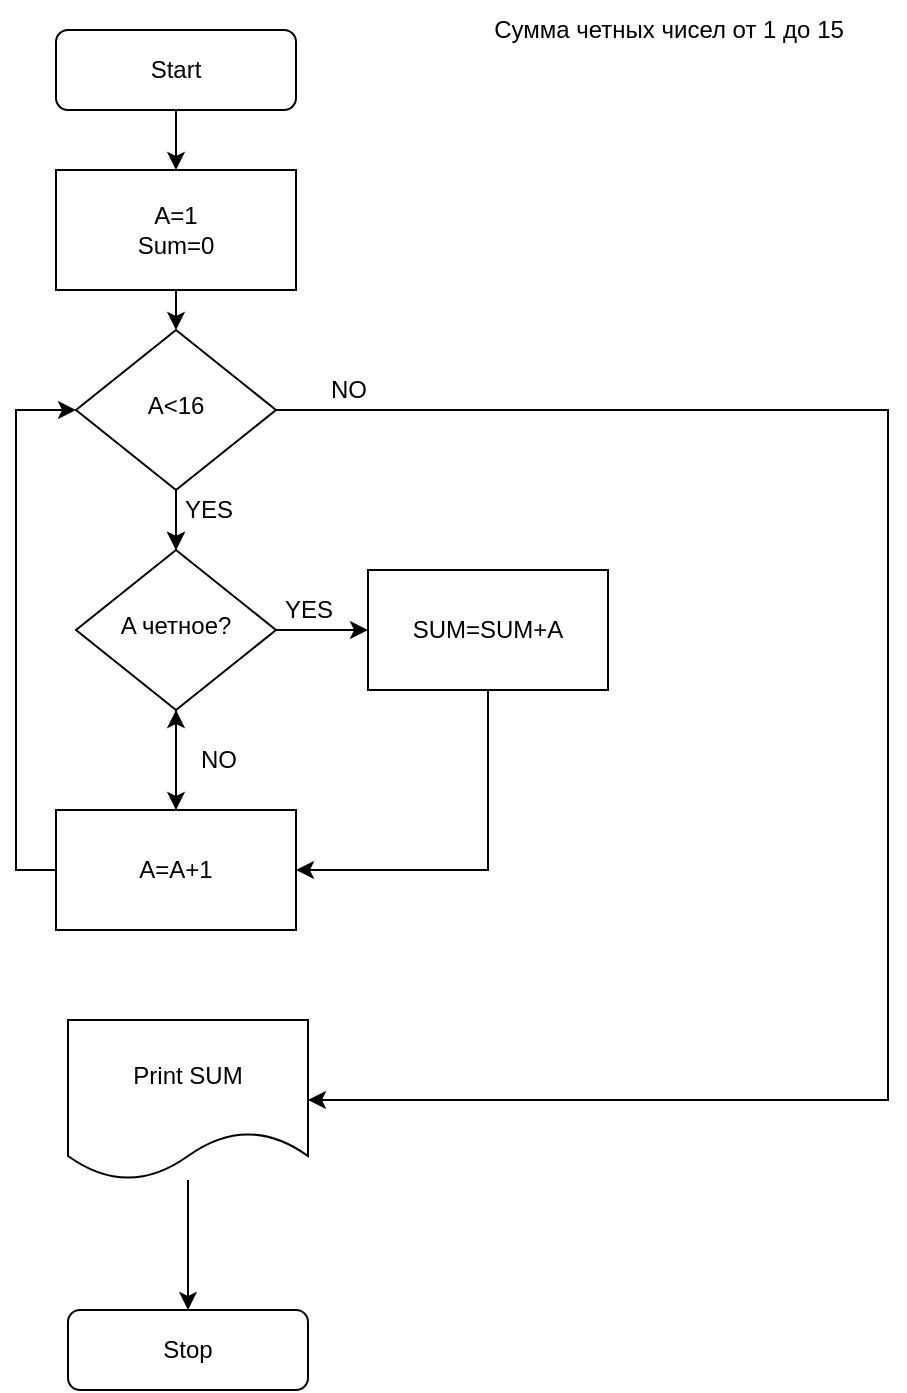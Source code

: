<mxfile version="20.5.3" type="device"><diagram id="C5RBs43oDa-KdzZeNtuy" name="Page-1"><mxGraphModel dx="1374" dy="765" grid="1" gridSize="10" guides="1" tooltips="1" connect="1" arrows="1" fold="1" page="1" pageScale="1" pageWidth="827" pageHeight="1169" math="0" shadow="0"><root><mxCell id="WIyWlLk6GJQsqaUBKTNV-0"/><mxCell id="WIyWlLk6GJQsqaUBKTNV-1" parent="WIyWlLk6GJQsqaUBKTNV-0"/><mxCell id="oDJSHl1MT6D7RcIUbPHw-62" value="" style="edgeStyle=orthogonalEdgeStyle;rounded=0;orthogonalLoop=1;jettySize=auto;html=1;entryX=0.5;entryY=0;entryDx=0;entryDy=0;" edge="1" parent="WIyWlLk6GJQsqaUBKTNV-1" source="WIyWlLk6GJQsqaUBKTNV-3" target="oDJSHl1MT6D7RcIUbPHw-3"><mxGeometry relative="1" as="geometry"><mxPoint x="404" y="110" as="targetPoint"/></mxGeometry></mxCell><mxCell id="WIyWlLk6GJQsqaUBKTNV-3" value="Start" style="rounded=1;whiteSpace=wrap;html=1;fontSize=12;glass=0;strokeWidth=1;shadow=0;" parent="WIyWlLk6GJQsqaUBKTNV-1" vertex="1"><mxGeometry x="344" y="50" width="120" height="40" as="geometry"/></mxCell><mxCell id="oDJSHl1MT6D7RcIUbPHw-66" value="" style="edgeStyle=orthogonalEdgeStyle;rounded=0;orthogonalLoop=1;jettySize=auto;html=1;entryX=1;entryY=0.5;entryDx=0;entryDy=0;" edge="1" parent="WIyWlLk6GJQsqaUBKTNV-1" source="WIyWlLk6GJQsqaUBKTNV-6" target="oDJSHl1MT6D7RcIUbPHw-55"><mxGeometry relative="1" as="geometry"><mxPoint x="760" y="590" as="targetPoint"/><Array as="points"><mxPoint x="760" y="240"/><mxPoint x="760" y="585"/></Array></mxGeometry></mxCell><mxCell id="oDJSHl1MT6D7RcIUbPHw-69" style="edgeStyle=orthogonalEdgeStyle;rounded=0;orthogonalLoop=1;jettySize=auto;html=1;exitX=0.5;exitY=1;exitDx=0;exitDy=0;entryX=0.5;entryY=0;entryDx=0;entryDy=0;" edge="1" parent="WIyWlLk6GJQsqaUBKTNV-1" source="WIyWlLk6GJQsqaUBKTNV-6" target="WIyWlLk6GJQsqaUBKTNV-10"><mxGeometry relative="1" as="geometry"/></mxCell><mxCell id="oDJSHl1MT6D7RcIUbPHw-80" value="" style="edgeStyle=orthogonalEdgeStyle;rounded=0;orthogonalLoop=1;jettySize=auto;html=1;" edge="1" parent="WIyWlLk6GJQsqaUBKTNV-1" source="WIyWlLk6GJQsqaUBKTNV-6" target="WIyWlLk6GJQsqaUBKTNV-10"><mxGeometry relative="1" as="geometry"/></mxCell><mxCell id="WIyWlLk6GJQsqaUBKTNV-6" value="A&amp;lt;16" style="rhombus;whiteSpace=wrap;html=1;shadow=0;fontFamily=Helvetica;fontSize=12;align=center;strokeWidth=1;spacing=6;spacingTop=-4;" parent="WIyWlLk6GJQsqaUBKTNV-1" vertex="1"><mxGeometry x="354" y="200" width="100" height="80" as="geometry"/></mxCell><mxCell id="oDJSHl1MT6D7RcIUbPHw-71" style="edgeStyle=orthogonalEdgeStyle;rounded=0;orthogonalLoop=1;jettySize=auto;html=1;exitX=1;exitY=0.5;exitDx=0;exitDy=0;" edge="1" parent="WIyWlLk6GJQsqaUBKTNV-1" source="WIyWlLk6GJQsqaUBKTNV-10"><mxGeometry relative="1" as="geometry"><mxPoint x="500" y="350" as="targetPoint"/></mxGeometry></mxCell><mxCell id="oDJSHl1MT6D7RcIUbPHw-72" value="" style="edgeStyle=orthogonalEdgeStyle;rounded=0;orthogonalLoop=1;jettySize=auto;html=1;" edge="1" parent="WIyWlLk6GJQsqaUBKTNV-1" source="WIyWlLk6GJQsqaUBKTNV-10" target="oDJSHl1MT6D7RcIUbPHw-50"><mxGeometry relative="1" as="geometry"/></mxCell><mxCell id="WIyWlLk6GJQsqaUBKTNV-10" value="A четное?" style="rhombus;whiteSpace=wrap;html=1;shadow=0;fontFamily=Helvetica;fontSize=12;align=center;strokeWidth=1;spacing=6;spacingTop=-4;" parent="WIyWlLk6GJQsqaUBKTNV-1" vertex="1"><mxGeometry x="354" y="310" width="100" height="80" as="geometry"/></mxCell><mxCell id="WIyWlLk6GJQsqaUBKTNV-11" value="Stop" style="rounded=1;whiteSpace=wrap;html=1;fontSize=12;glass=0;strokeWidth=1;shadow=0;" parent="WIyWlLk6GJQsqaUBKTNV-1" vertex="1"><mxGeometry x="350" y="690" width="120" height="40" as="geometry"/></mxCell><mxCell id="oDJSHl1MT6D7RcIUbPHw-79" style="edgeStyle=orthogonalEdgeStyle;rounded=0;orthogonalLoop=1;jettySize=auto;html=1;exitX=0.5;exitY=1;exitDx=0;exitDy=0;entryX=0.5;entryY=0;entryDx=0;entryDy=0;" edge="1" parent="WIyWlLk6GJQsqaUBKTNV-1" source="oDJSHl1MT6D7RcIUbPHw-3" target="WIyWlLk6GJQsqaUBKTNV-6"><mxGeometry relative="1" as="geometry"/></mxCell><mxCell id="oDJSHl1MT6D7RcIUbPHw-3" value="A=1&lt;br&gt;Sum=0" style="rounded=0;whiteSpace=wrap;html=1;" vertex="1" parent="WIyWlLk6GJQsqaUBKTNV-1"><mxGeometry x="344" y="120" width="120" height="60" as="geometry"/></mxCell><mxCell id="oDJSHl1MT6D7RcIUbPHw-73" style="edgeStyle=orthogonalEdgeStyle;rounded=0;orthogonalLoop=1;jettySize=auto;html=1;exitX=0.5;exitY=1;exitDx=0;exitDy=0;entryX=1;entryY=0.5;entryDx=0;entryDy=0;" edge="1" parent="WIyWlLk6GJQsqaUBKTNV-1" source="oDJSHl1MT6D7RcIUbPHw-31" target="oDJSHl1MT6D7RcIUbPHw-50"><mxGeometry relative="1" as="geometry"/></mxCell><mxCell id="oDJSHl1MT6D7RcIUbPHw-31" value="SUM=SUM+A" style="rounded=0;whiteSpace=wrap;html=1;" vertex="1" parent="WIyWlLk6GJQsqaUBKTNV-1"><mxGeometry x="500" y="320" width="120" height="60" as="geometry"/></mxCell><mxCell id="oDJSHl1MT6D7RcIUbPHw-75" value="" style="edgeStyle=orthogonalEdgeStyle;rounded=0;orthogonalLoop=1;jettySize=auto;html=1;" edge="1" parent="WIyWlLk6GJQsqaUBKTNV-1" source="oDJSHl1MT6D7RcIUbPHw-50" target="WIyWlLk6GJQsqaUBKTNV-10"><mxGeometry relative="1" as="geometry"/></mxCell><mxCell id="oDJSHl1MT6D7RcIUbPHw-78" style="edgeStyle=orthogonalEdgeStyle;rounded=0;orthogonalLoop=1;jettySize=auto;html=1;exitX=0;exitY=0.5;exitDx=0;exitDy=0;entryX=0;entryY=0.5;entryDx=0;entryDy=0;" edge="1" parent="WIyWlLk6GJQsqaUBKTNV-1" source="oDJSHl1MT6D7RcIUbPHw-50" target="WIyWlLk6GJQsqaUBKTNV-6"><mxGeometry relative="1" as="geometry"/></mxCell><mxCell id="oDJSHl1MT6D7RcIUbPHw-50" value="A=A+1" style="rounded=0;whiteSpace=wrap;html=1;" vertex="1" parent="WIyWlLk6GJQsqaUBKTNV-1"><mxGeometry x="344" y="440" width="120" height="60" as="geometry"/></mxCell><mxCell id="oDJSHl1MT6D7RcIUbPHw-82" style="edgeStyle=orthogonalEdgeStyle;rounded=0;orthogonalLoop=1;jettySize=auto;html=1;entryX=0.5;entryY=0;entryDx=0;entryDy=0;" edge="1" parent="WIyWlLk6GJQsqaUBKTNV-1" source="oDJSHl1MT6D7RcIUbPHw-55" target="WIyWlLk6GJQsqaUBKTNV-11"><mxGeometry relative="1" as="geometry"/></mxCell><mxCell id="oDJSHl1MT6D7RcIUbPHw-55" value="Print SUM" style="shape=document;whiteSpace=wrap;html=1;boundedLbl=1;" vertex="1" parent="WIyWlLk6GJQsqaUBKTNV-1"><mxGeometry x="350" y="545" width="120" height="80" as="geometry"/></mxCell><mxCell id="oDJSHl1MT6D7RcIUbPHw-67" value="NO" style="text;html=1;align=center;verticalAlign=middle;resizable=0;points=[];autosize=1;strokeColor=none;fillColor=none;" vertex="1" parent="WIyWlLk6GJQsqaUBKTNV-1"><mxGeometry x="470" y="215" width="40" height="30" as="geometry"/></mxCell><mxCell id="oDJSHl1MT6D7RcIUbPHw-74" value="YES" style="text;html=1;align=center;verticalAlign=middle;resizable=0;points=[];autosize=1;strokeColor=none;fillColor=none;" vertex="1" parent="WIyWlLk6GJQsqaUBKTNV-1"><mxGeometry x="445" y="325" width="50" height="30" as="geometry"/></mxCell><mxCell id="oDJSHl1MT6D7RcIUbPHw-76" value="NO" style="text;html=1;align=center;verticalAlign=middle;resizable=0;points=[];autosize=1;strokeColor=none;fillColor=none;" vertex="1" parent="WIyWlLk6GJQsqaUBKTNV-1"><mxGeometry x="405" y="400" width="40" height="30" as="geometry"/></mxCell><mxCell id="oDJSHl1MT6D7RcIUbPHw-81" value="YES" style="text;html=1;align=center;verticalAlign=middle;resizable=0;points=[];autosize=1;strokeColor=none;fillColor=none;" vertex="1" parent="WIyWlLk6GJQsqaUBKTNV-1"><mxGeometry x="395" y="275" width="50" height="30" as="geometry"/></mxCell><mxCell id="oDJSHl1MT6D7RcIUbPHw-83" value="Сумма четных чисел от 1 до 15" style="text;html=1;align=center;verticalAlign=middle;resizable=0;points=[];autosize=1;strokeColor=none;fillColor=none;" vertex="1" parent="WIyWlLk6GJQsqaUBKTNV-1"><mxGeometry x="550" y="35" width="200" height="30" as="geometry"/></mxCell></root></mxGraphModel></diagram></mxfile>